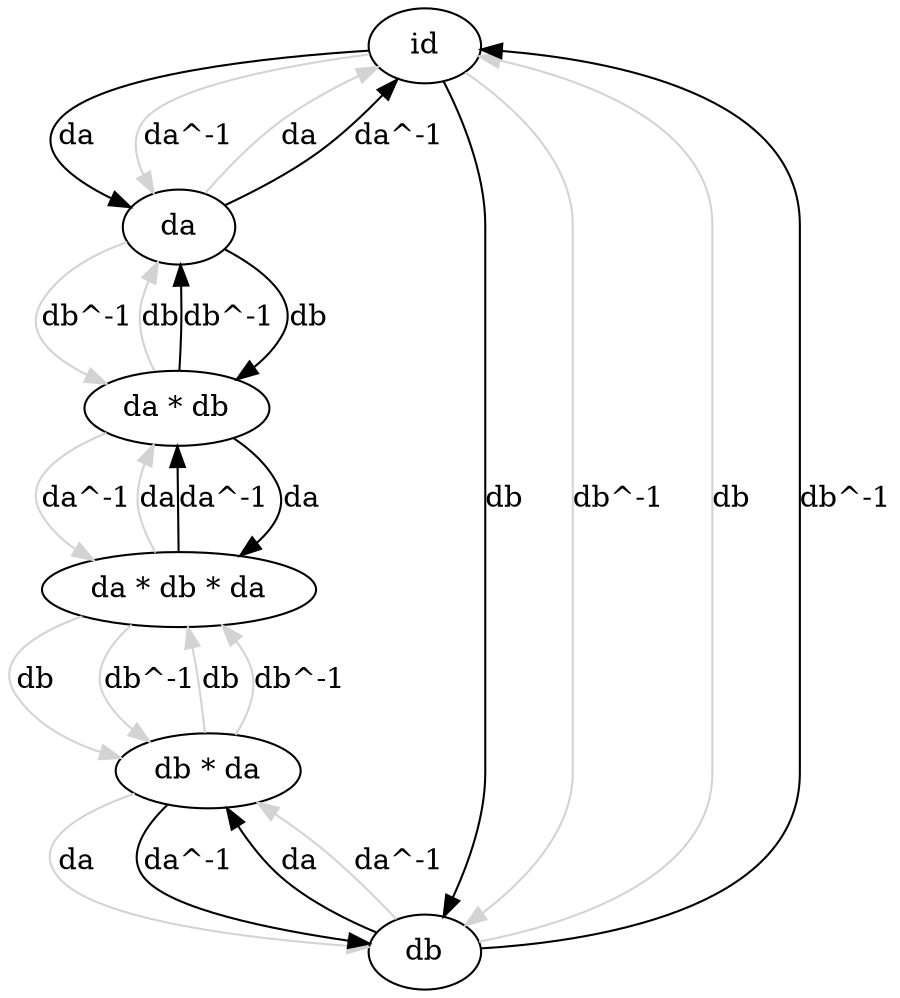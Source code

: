 digraph G {
v_1 [ label = "id" ];
v_2 [ label = "da * db * da" ];
v_3 [ label = "da * db" ];
v_4 [ label = "da" ];
v_5 [ label = "db * da" ];
v_6 [ label = "db" ];
v_1 -> v_4 [ label = "da" ];
v_1 -> v_4 [ color=lightgray, label = "da^-1" ];
v_1 -> v_6 [ label = "db" ];
v_1 -> v_6 [ color=lightgray, label = "db^-1" ];
v_2 -> v_3 [ color=lightgray, label = "da" ];
v_2 -> v_3 [ label = "da^-1" ];
v_2 -> v_5 [ color=lightgray, label = "db" ];
v_2 -> v_5 [ color=lightgray, label = "db^-1" ];
v_3 -> v_2 [ label = "da" ];
v_3 -> v_2 [ color=lightgray, label = "da^-1" ];
v_3 -> v_4 [ color=lightgray, label = "db" ];
v_3 -> v_4 [ label = "db^-1" ];
v_4 -> v_1 [ color=lightgray, label = "da" ];
v_4 -> v_1 [ label = "da^-1" ];
v_4 -> v_3 [ label = "db" ];
v_4 -> v_3 [ color=lightgray, label = "db^-1" ];
v_5 -> v_2 [ color=lightgray, label = "db" ];
v_5 -> v_2 [ color=lightgray, label = "db^-1" ];
v_5 -> v_6 [ color=lightgray, label = "da" ];
v_5 -> v_6 [ label = "da^-1" ];
v_6 -> v_1 [ color=lightgray, label = "db" ];
v_6 -> v_1 [ label = "db^-1" ];
v_6 -> v_5 [ label = "da" ];
v_6 -> v_5 [ color=lightgray, label = "da^-1" ];
}
